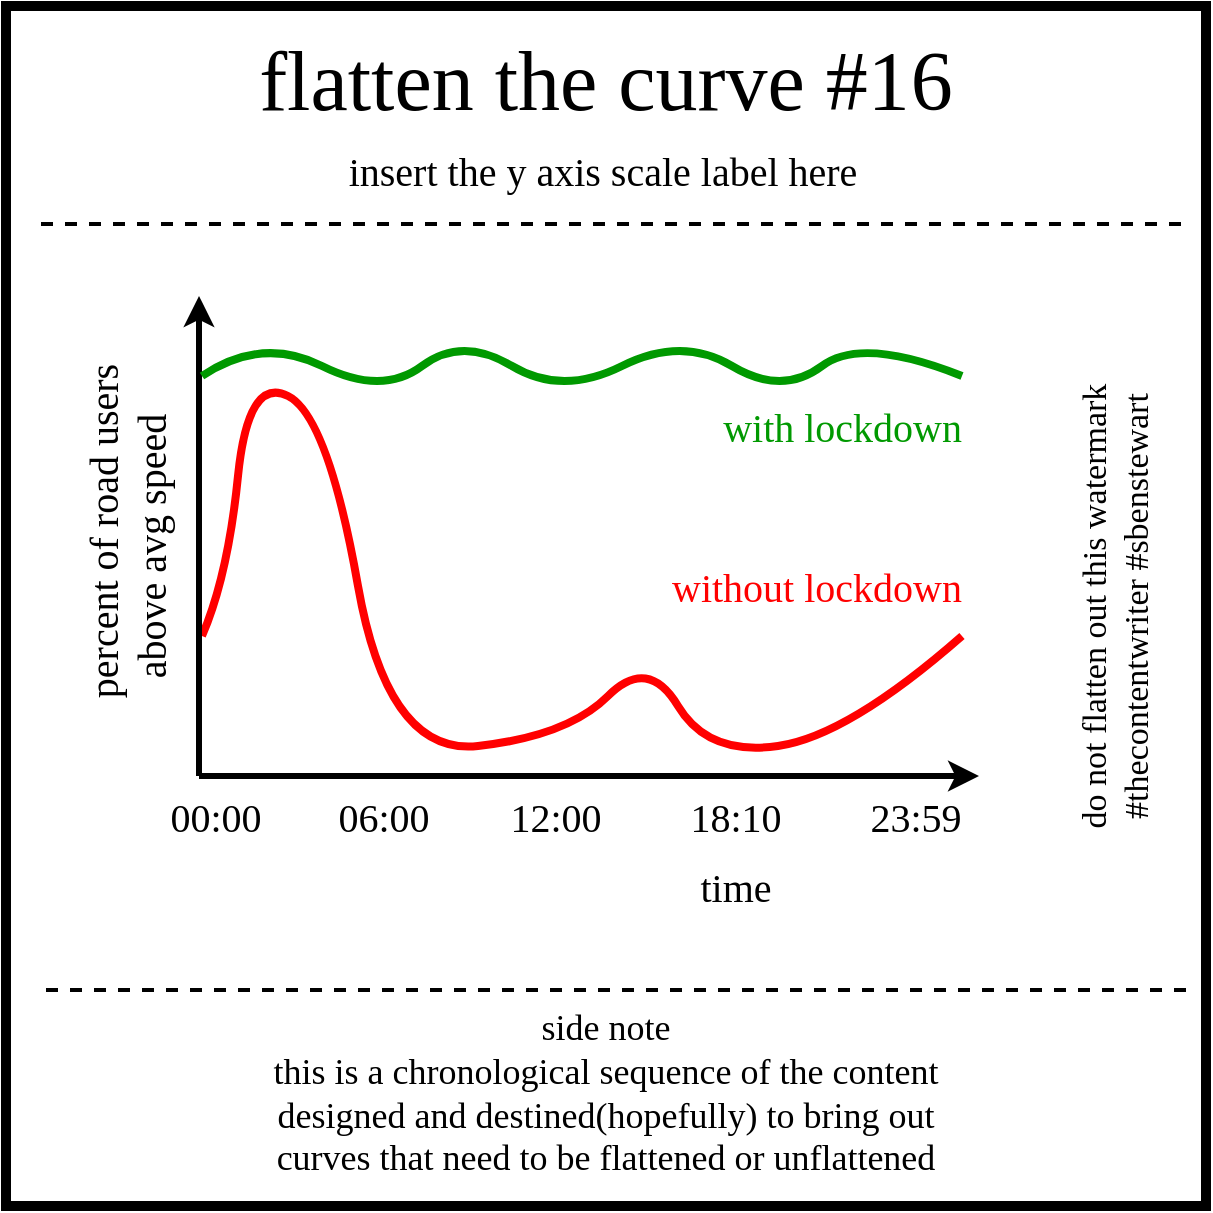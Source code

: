 <mxfile version="12.9.11" type="device"><diagram id="dX7Dphyso45SB9-RoEhv" name="Page-1"><mxGraphModel dx="742" dy="523" grid="1" gridSize="10" guides="1" tooltips="1" connect="1" arrows="1" fold="1" page="1" pageScale="1" pageWidth="827" pageHeight="1169" math="0" shadow="0"><root><mxCell id="0"/><mxCell id="1" parent="0"/><mxCell id="nfxZPmU7g6QgWNAvG-ER-2" value="" style="whiteSpace=wrap;html=1;aspect=fixed;strokeWidth=5;fillColor=none;fontFamily=xkcd;" parent="1" vertex="1"><mxGeometry x="210" y="90" width="600" height="600" as="geometry"/></mxCell><mxCell id="PwVgYycKR86LDGq6fnde-1" value="" style="curved=1;endArrow=none;html=1;fontSize=16;strokeWidth=4;endFill=0;strokeColor=#FF0000;shadow=0;comic=0;" parent="1" edge="1"><mxGeometry width="50" height="50" relative="1" as="geometry"><mxPoint x="308" y="405" as="sourcePoint"/><mxPoint x="688" y="405" as="targetPoint"/><Array as="points"><mxPoint x="321" y="375"/><mxPoint x="331" y="275"/><mxPoint x="371" y="295"/><mxPoint x="401" y="465"/><mxPoint x="491" y="455"/><mxPoint x="531" y="415"/><mxPoint x="561" y="465"/><mxPoint x="631" y="455"/></Array></mxGeometry></mxCell><mxCell id="8b6ggLF4gSHIukh4vJdm-18" value="&lt;font&gt;&lt;font style=&quot;font-size: 42px&quot;&gt;flatten the curve #1&lt;/font&gt;&lt;font style=&quot;font-size: 2px&quot;&gt; &lt;/font&gt;&lt;font style=&quot;font-size: 42px&quot;&gt;6&lt;/font&gt;&lt;br&gt;&lt;/font&gt;" style="text;html=1;strokeColor=none;fillColor=none;align=center;verticalAlign=middle;whiteSpace=wrap;rounded=0;fontFamily=xkcd;" parent="1" vertex="1"><mxGeometry x="225" y="118" width="570" height="20" as="geometry"/></mxCell><mxCell id="8b6ggLF4gSHIukh4vJdm-24" value="&lt;font&gt;&lt;font style=&quot;font-size: 20px&quot;&gt;insert the y axis scale label here&lt;/font&gt;&lt;br&gt;&lt;/font&gt;" style="text;html=1;strokeColor=none;fillColor=none;align=center;verticalAlign=middle;whiteSpace=wrap;rounded=0;fontFamily=xkcd;" parent="1" vertex="1"><mxGeometry x="249.25" y="162" width="518.5" height="20" as="geometry"/></mxCell><mxCell id="8b6ggLF4gSHIukh4vJdm-30" value="" style="endArrow=none;dashed=1;html=1;strokeWidth=2;" parent="1" edge="1"><mxGeometry width="50" height="50" relative="1" as="geometry"><mxPoint x="797.5" y="199" as="sourcePoint"/><mxPoint x="222.5" y="199" as="targetPoint"/></mxGeometry></mxCell><mxCell id="k-dpR7HA_-HZ3Fbqk2lw-16" value="" style="endArrow=none;dashed=1;html=1;strokeWidth=2;" parent="1" edge="1"><mxGeometry width="50" height="50" relative="1" as="geometry"><mxPoint x="800" y="582" as="sourcePoint"/><mxPoint x="225" y="582" as="targetPoint"/></mxGeometry></mxCell><mxCell id="k-dpR7HA_-HZ3Fbqk2lw-17" value="&lt;font style=&quot;font-size: 18px&quot;&gt;&lt;span&gt;side note&lt;/span&gt;&lt;br&gt;this is a chronological sequence of the content&lt;br&gt;designed and destined(hopefully) to bring out&lt;br&gt;curves that need to be flattened or unflattened&lt;br&gt;&lt;/font&gt;" style="text;html=1;strokeColor=none;fillColor=none;align=center;verticalAlign=middle;whiteSpace=wrap;rounded=0;fontFamily=xkcd;" parent="1" vertex="1"><mxGeometry x="210" y="594" width="600" height="80" as="geometry"/></mxCell><mxCell id="euaHSMH8fYii958cPEId-22" style="edgeStyle=orthogonalEdgeStyle;rounded=0;orthogonalLoop=1;jettySize=auto;html=1;exitX=0.5;exitY=1;exitDx=0;exitDy=0;strokeWidth=2;" parent="1" edge="1"><mxGeometry relative="1" as="geometry"><mxPoint x="661" y="451" as="sourcePoint"/><mxPoint x="661" y="451" as="targetPoint"/></mxGeometry></mxCell><mxCell id="pKVuHFSoDqtFi99w7tCS-15" value="&lt;font style=&quot;font-size: 17px&quot;&gt;&lt;font style=&quot;font-size: 17px&quot;&gt;do not flatten out this watermark&lt;br&gt;&lt;/font&gt;#thecontentwriter #sbenstewart&lt;br&gt;&lt;/font&gt;" style="text;html=1;strokeColor=none;fillColor=none;align=center;verticalAlign=middle;whiteSpace=wrap;rounded=0;rotation=-90;fontFamily=xkcd;" parent="1" vertex="1"><mxGeometry x="605" y="380" width="320" height="20" as="geometry"/></mxCell><mxCell id="odyUgtSx1SayHA9AFXie-1" value="" style="endArrow=classic;html=1;strokeWidth=3;" parent="1" edge="1"><mxGeometry width="50" height="50" relative="1" as="geometry"><mxPoint x="306.5" y="475" as="sourcePoint"/><mxPoint x="306.5" y="235" as="targetPoint"/></mxGeometry></mxCell><mxCell id="odyUgtSx1SayHA9AFXie-2" value="" style="endArrow=classic;html=1;strokeWidth=3;" parent="1" edge="1"><mxGeometry width="50" height="50" relative="1" as="geometry"><mxPoint x="306.5" y="475" as="sourcePoint"/><mxPoint x="696.5" y="475" as="targetPoint"/></mxGeometry></mxCell><mxCell id="odyUgtSx1SayHA9AFXie-3" value="&amp;nbsp;percent of road users &lt;br&gt;above avg speed&amp;nbsp;&amp;nbsp;" style="text;html=1;strokeColor=none;fillColor=none;align=center;verticalAlign=middle;whiteSpace=wrap;rounded=0;fontFamily=xkcd;rotation=-90;fontSize=20;" parent="1" vertex="1"><mxGeometry x="150" y="345" width="240" height="20" as="geometry"/></mxCell><mxCell id="odyUgtSx1SayHA9AFXie-14" value="&lt;font style=&quot;font-size: 20px;&quot;&gt;time&lt;/font&gt;" style="text;html=1;strokeColor=none;fillColor=none;align=center;verticalAlign=middle;whiteSpace=wrap;rounded=0;fontFamily=xkcd;rotation=0;fontSize=20;" parent="1" vertex="1"><mxGeometry x="485" y="520" width="180" height="20" as="geometry"/></mxCell><mxCell id="WzZCPXkuk34AH-T83Y6c-1" value="&lt;font style=&quot;font-size: 20px&quot;&gt;00:00&lt;/font&gt;" style="text;html=1;strokeColor=none;fillColor=none;align=center;verticalAlign=middle;whiteSpace=wrap;rounded=0;fontFamily=xkcd;rotation=0;fontSize=20;" vertex="1" parent="1"><mxGeometry x="290" y="485" width="50" height="20" as="geometry"/></mxCell><mxCell id="WzZCPXkuk34AH-T83Y6c-2" value="&lt;font style=&quot;font-size: 20px&quot;&gt;06:00&lt;/font&gt;" style="text;html=1;strokeColor=none;fillColor=none;align=center;verticalAlign=middle;whiteSpace=wrap;rounded=0;fontFamily=xkcd;rotation=0;fontSize=20;" vertex="1" parent="1"><mxGeometry x="373.5" y="485" width="50" height="20" as="geometry"/></mxCell><mxCell id="WzZCPXkuk34AH-T83Y6c-3" value="&lt;font style=&quot;font-size: 20px&quot;&gt;12:00&lt;/font&gt;" style="text;html=1;strokeColor=none;fillColor=none;align=center;verticalAlign=middle;whiteSpace=wrap;rounded=0;fontFamily=xkcd;rotation=0;fontSize=20;" vertex="1" parent="1"><mxGeometry x="460" y="485" width="50" height="20" as="geometry"/></mxCell><mxCell id="WzZCPXkuk34AH-T83Y6c-4" value="&lt;font style=&quot;font-size: 20px&quot;&gt;18:10&lt;/font&gt;" style="text;html=1;strokeColor=none;fillColor=none;align=center;verticalAlign=middle;whiteSpace=wrap;rounded=0;fontFamily=xkcd;rotation=0;fontSize=20;" vertex="1" parent="1"><mxGeometry x="550" y="485" width="50" height="20" as="geometry"/></mxCell><mxCell id="WzZCPXkuk34AH-T83Y6c-5" value="&lt;font style=&quot;font-size: 20px&quot;&gt;23:59&lt;/font&gt;" style="text;html=1;strokeColor=none;fillColor=none;align=center;verticalAlign=middle;whiteSpace=wrap;rounded=0;fontFamily=xkcd;rotation=0;fontSize=20;" vertex="1" parent="1"><mxGeometry x="640" y="485" width="50" height="20" as="geometry"/></mxCell><mxCell id="WzZCPXkuk34AH-T83Y6c-8" value="" style="curved=1;endArrow=none;html=1;strokeColor=#009900;strokeWidth=4;endFill=0;" edge="1" parent="1"><mxGeometry width="50" height="50" relative="1" as="geometry"><mxPoint x="308" y="275" as="sourcePoint"/><mxPoint x="688" y="275" as="targetPoint"/><Array as="points"><mxPoint x="338" y="255"/><mxPoint x="398" y="285"/><mxPoint x="438" y="255"/><mxPoint x="488" y="285"/><mxPoint x="548" y="255"/><mxPoint x="598" y="285"/><mxPoint x="638" y="255"/></Array></mxGeometry></mxCell><mxCell id="WzZCPXkuk34AH-T83Y6c-9" value="&lt;font style=&quot;font-size: 20px&quot; color=&quot;#009900&quot;&gt;with lockdown&lt;/font&gt;" style="text;html=1;strokeColor=none;fillColor=none;align=right;verticalAlign=middle;whiteSpace=wrap;rounded=0;fontFamily=xkcd;rotation=0;fontSize=20;" vertex="1" parent="1"><mxGeometry x="510" y="290" width="180" height="20" as="geometry"/></mxCell><mxCell id="WzZCPXkuk34AH-T83Y6c-10" value="&lt;font style=&quot;font-size: 20px&quot; color=&quot;#ff0000&quot;&gt;without lockdown&lt;/font&gt;" style="text;html=1;strokeColor=none;fillColor=none;align=right;verticalAlign=middle;whiteSpace=wrap;rounded=0;fontFamily=xkcd;rotation=0;fontSize=20;" vertex="1" parent="1"><mxGeometry x="470" y="370" width="220" height="20" as="geometry"/></mxCell></root></mxGraphModel></diagram></mxfile>